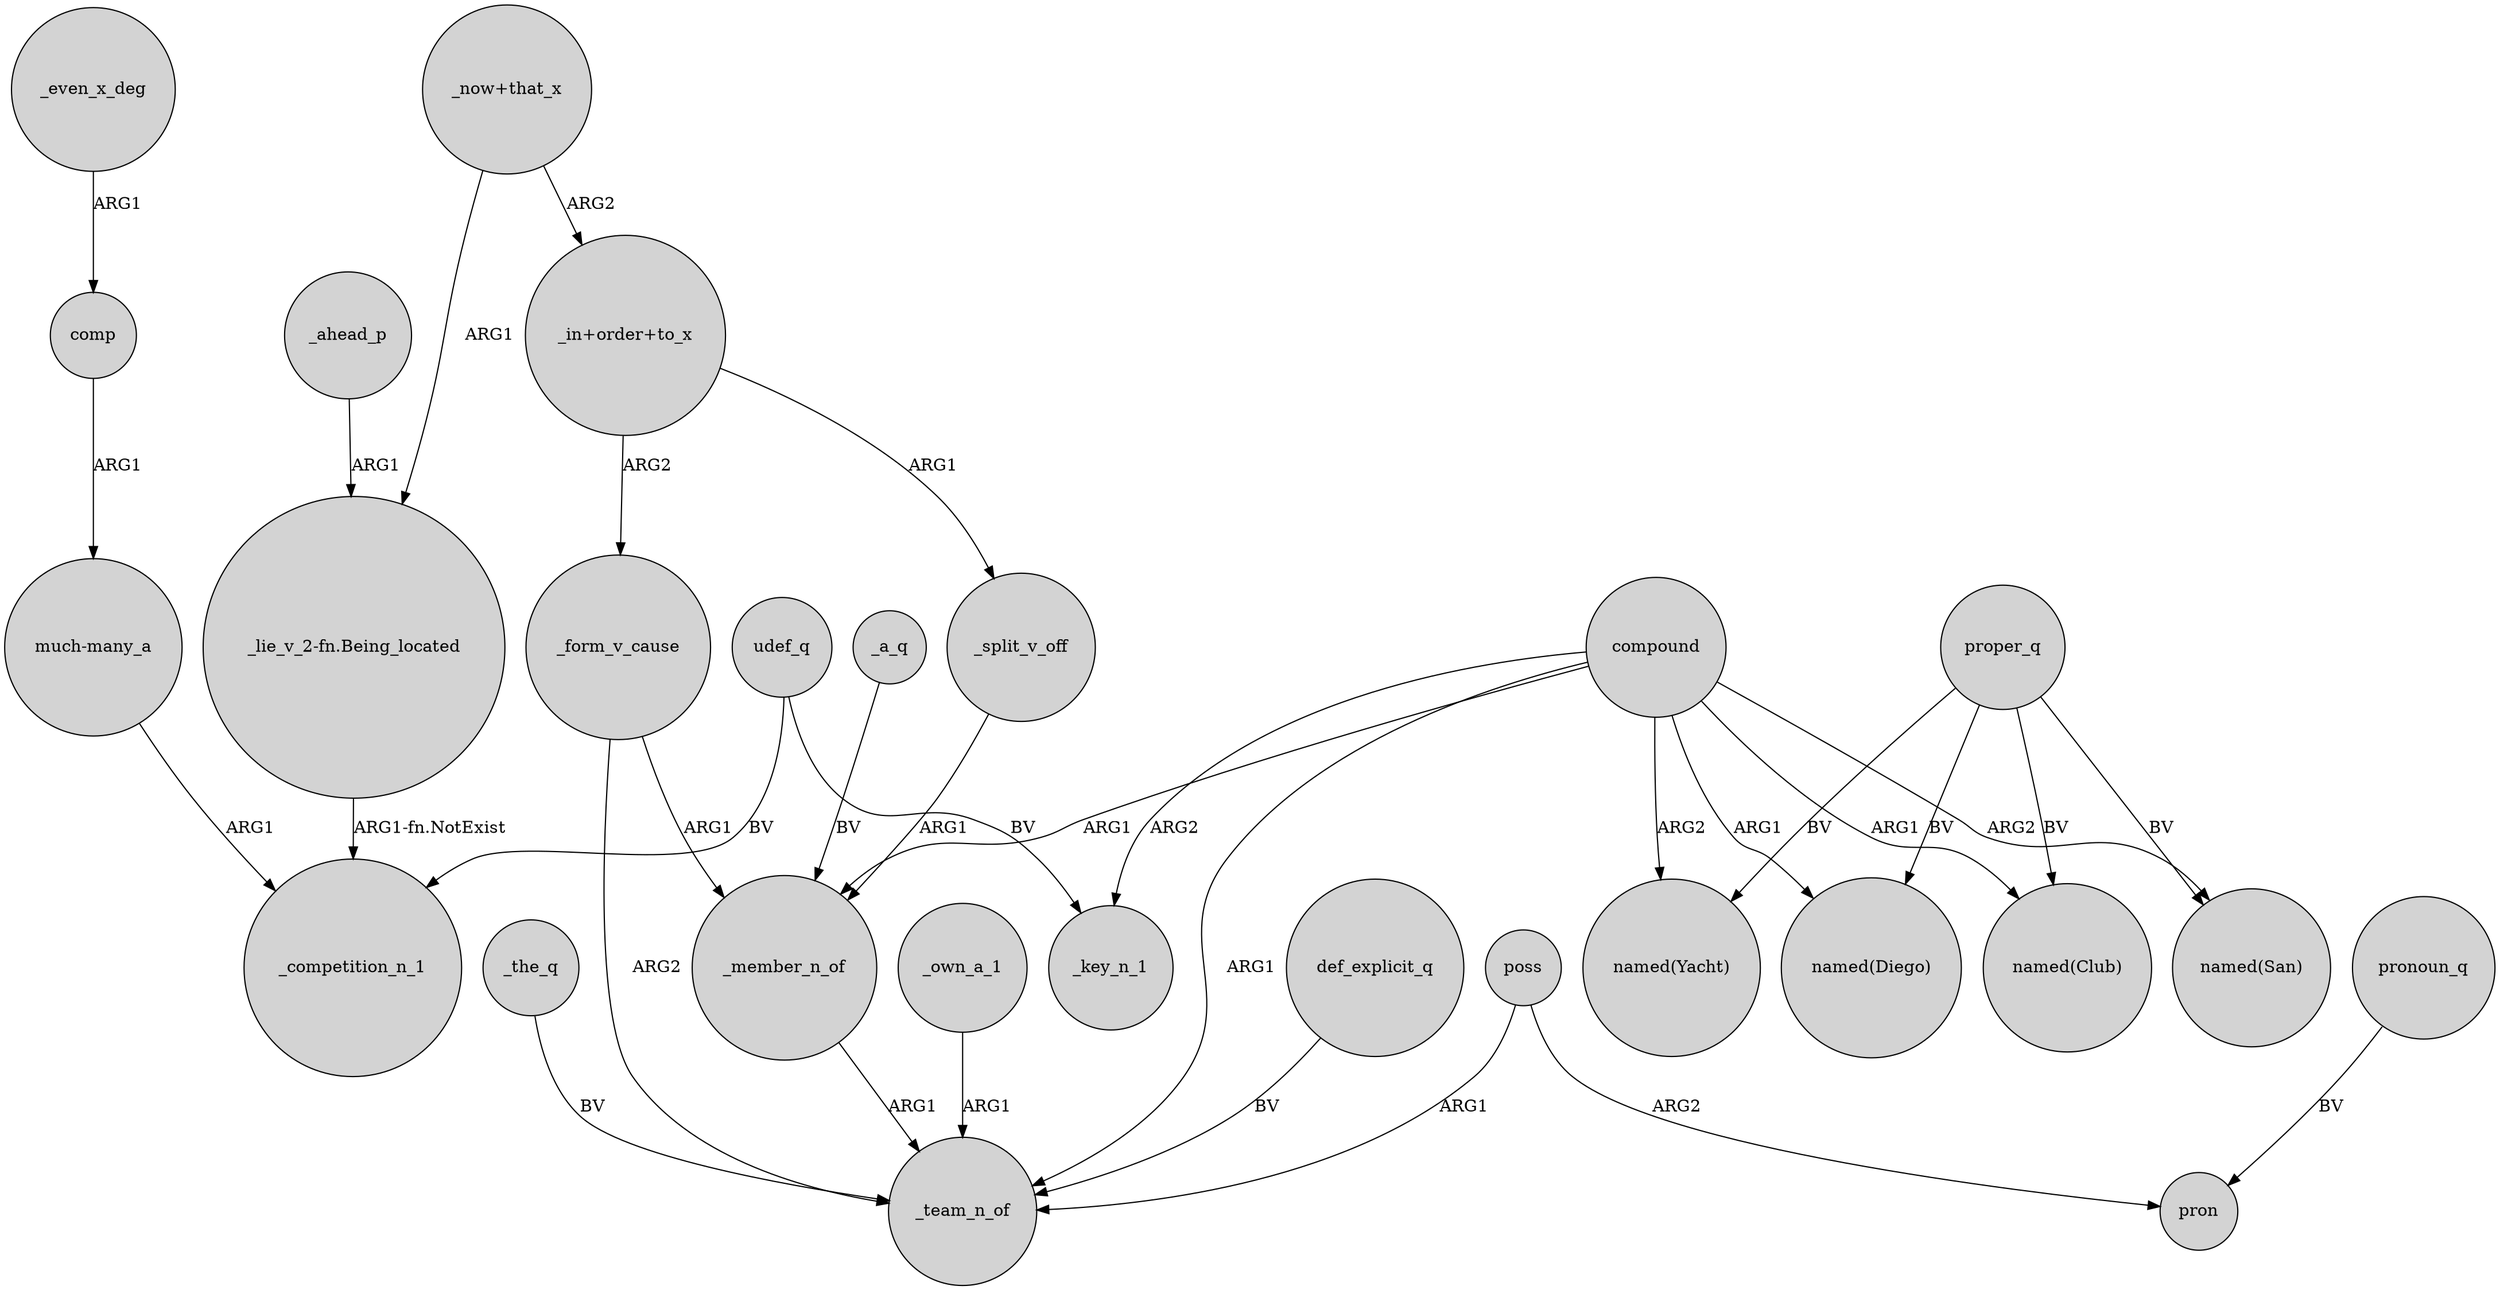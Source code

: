 digraph {
	node [shape=circle style=filled]
	_member_n_of -> _team_n_of [label=ARG1]
	_own_a_1 -> _team_n_of [label=ARG1]
	"_now+that_x" -> "_in+order+to_x" [label=ARG2]
	compound -> _key_n_1 [label=ARG2]
	compound -> _team_n_of [label=ARG1]
	proper_q -> "named(Diego)" [label=BV]
	_split_v_off -> _member_n_of [label=ARG1]
	_form_v_cause -> _member_n_of [label=ARG1]
	def_explicit_q -> _team_n_of [label=BV]
	poss -> pron [label=ARG2]
	udef_q -> _key_n_1 [label=BV]
	compound -> "named(San)" [label=ARG2]
	"_lie_v_2-fn.Being_located" -> _competition_n_1 [label="ARG1-fn.NotExist"]
	proper_q -> "named(Club)" [label=BV]
	poss -> _team_n_of [label=ARG1]
	"much-many_a" -> _competition_n_1 [label=ARG1]
	compound -> "named(Club)" [label=ARG1]
	_even_x_deg -> comp [label=ARG1]
	compound -> "named(Yacht)" [label=ARG2]
	udef_q -> _competition_n_1 [label=BV]
	pronoun_q -> pron [label=BV]
	"_now+that_x" -> "_lie_v_2-fn.Being_located" [label=ARG1]
	comp -> "much-many_a" [label=ARG1]
	compound -> "named(Diego)" [label=ARG1]
	_ahead_p -> "_lie_v_2-fn.Being_located" [label=ARG1]
	"_in+order+to_x" -> _split_v_off [label=ARG1]
	proper_q -> "named(Yacht)" [label=BV]
	_form_v_cause -> _team_n_of [label=ARG2]
	_the_q -> _team_n_of [label=BV]
	proper_q -> "named(San)" [label=BV]
	_a_q -> _member_n_of [label=BV]
	"_in+order+to_x" -> _form_v_cause [label=ARG2]
	compound -> _member_n_of [label=ARG1]
}
